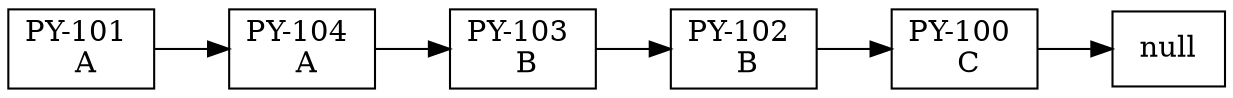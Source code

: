 digraph cola {
 rankdir=LR;
 node[shape = record]; 
nodo0[label="{PY-101 \n A}"]; 
nodo1[label="{PY-104 \n A}"]; 
nodo2[label="{PY-103 \n B}"]; 
nodo3[label="{PY-102 \n B}"]; 
nodo4[label="{PY-100 \n C}"]; 
nodo0 -> nodo1
nodo1 -> nodo2
nodo2 -> nodo3
nodo3 -> nodo4

nodo4 -> null 
}